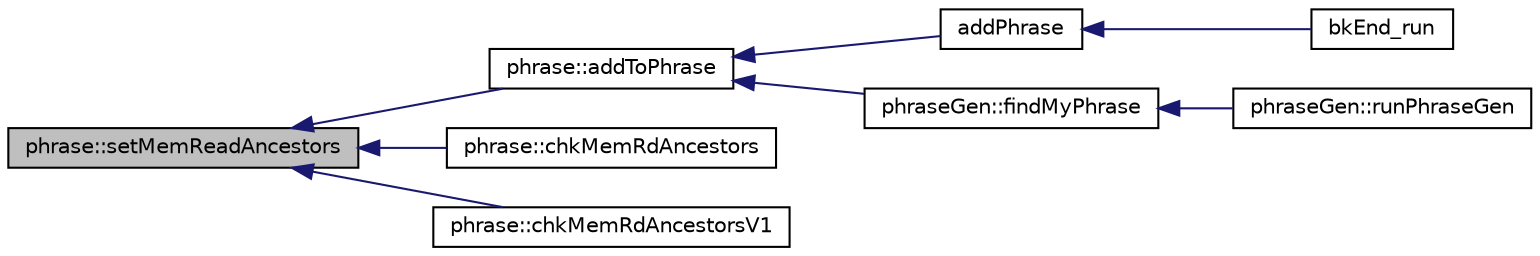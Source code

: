 digraph G
{
  edge [fontname="Helvetica",fontsize="10",labelfontname="Helvetica",labelfontsize="10"];
  node [fontname="Helvetica",fontsize="10",shape=record];
  rankdir=LR;
  Node1 [label="phrase::setMemReadAncestors",height=0.2,width=0.4,color="black", fillcolor="grey75", style="filled" fontcolor="black"];
  Node1 -> Node2 [dir=back,color="midnightblue",fontsize="10",style="solid"];
  Node2 [label="phrase::addToPhrase",height=0.2,width=0.4,color="black", fillcolor="white", style="filled",URL="$classphrase.html#a747fdf8e7ac40b4bad71d20129ae0e73"];
  Node2 -> Node3 [dir=back,color="midnightblue",fontsize="10",style="solid"];
  Node3 [label="addPhrase",height=0.2,width=0.4,color="black", fillcolor="white", style="filled",URL="$bkEnd_8cpp.html#a73b0a124e04ab7ad583a8ad063d501c5"];
  Node3 -> Node4 [dir=back,color="midnightblue",fontsize="10",style="solid"];
  Node4 [label="bkEnd_run",height=0.2,width=0.4,color="black", fillcolor="white", style="filled",URL="$bkEnd_8h.html#a0de885ce07273f37e162ecb0e63ec95d"];
  Node2 -> Node5 [dir=back,color="midnightblue",fontsize="10",style="solid"];
  Node5 [label="phraseGen::findMyPhrase",height=0.2,width=0.4,color="black", fillcolor="white", style="filled",URL="$classphraseGen.html#a04d54cfe18dfef407499f3e6829c32d3"];
  Node5 -> Node6 [dir=back,color="midnightblue",fontsize="10",style="solid"];
  Node6 [label="phraseGen::runPhraseGen",height=0.2,width=0.4,color="black", fillcolor="white", style="filled",URL="$classphraseGen.html#a27c8b0d81592bc45e7f25e9cb7a4d1c4"];
  Node1 -> Node7 [dir=back,color="midnightblue",fontsize="10",style="solid"];
  Node7 [label="phrase::chkMemRdAncestors",height=0.2,width=0.4,color="black", fillcolor="white", style="filled",URL="$classphrase.html#ae371c7fde2523a4624f99eb26d285d46"];
  Node1 -> Node8 [dir=back,color="midnightblue",fontsize="10",style="solid"];
  Node8 [label="phrase::chkMemRdAncestorsV1",height=0.2,width=0.4,color="black", fillcolor="white", style="filled",URL="$classphrase.html#ae326fd2bc9f95549a7b50e651d45ef94"];
}
